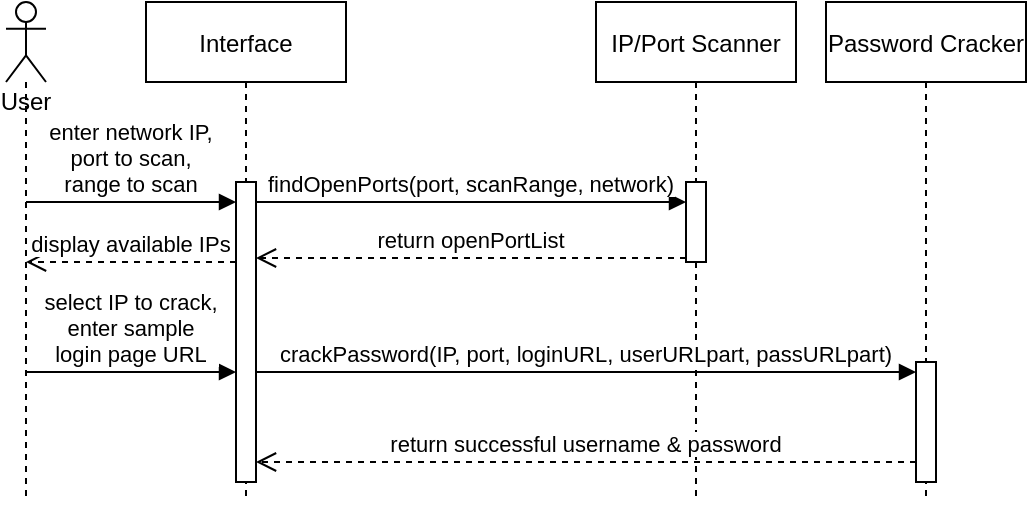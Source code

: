 <mxfile version="13.10.4" type="device"><diagram id="kgpKYQtTHZ0yAKxKKP6v" name="Page-1"><mxGraphModel dx="813" dy="409" grid="1" gridSize="10" guides="1" tooltips="1" connect="1" arrows="1" fold="1" page="1" pageScale="1" pageWidth="850" pageHeight="1100" math="0" shadow="0"><root><mxCell id="0"/><mxCell id="1" parent="0"/><mxCell id="3nuBFxr9cyL0pnOWT2aG-1" value="Interface" style="shape=umlLifeline;perimeter=lifelinePerimeter;container=1;collapsible=0;recursiveResize=0;rounded=0;shadow=0;strokeWidth=1;" parent="1" vertex="1"><mxGeometry x="100" y="80" width="100" height="250" as="geometry"/></mxCell><mxCell id="3nuBFxr9cyL0pnOWT2aG-2" value="" style="points=[];perimeter=orthogonalPerimeter;rounded=0;shadow=0;strokeWidth=1;" parent="3nuBFxr9cyL0pnOWT2aG-1" vertex="1"><mxGeometry x="45" y="90" width="10" height="150" as="geometry"/></mxCell><mxCell id="3nuBFxr9cyL0pnOWT2aG-5" value="IP/Port Scanner" style="shape=umlLifeline;perimeter=lifelinePerimeter;container=1;collapsible=0;recursiveResize=0;rounded=0;shadow=0;strokeWidth=1;" parent="1" vertex="1"><mxGeometry x="325" y="80" width="100" height="250" as="geometry"/></mxCell><mxCell id="3nuBFxr9cyL0pnOWT2aG-6" value="" style="points=[];perimeter=orthogonalPerimeter;rounded=0;shadow=0;strokeWidth=1;" parent="3nuBFxr9cyL0pnOWT2aG-5" vertex="1"><mxGeometry x="45" y="90" width="10" height="40" as="geometry"/></mxCell><mxCell id="3nuBFxr9cyL0pnOWT2aG-7" value="return openPortList" style="verticalAlign=bottom;endArrow=open;dashed=1;endSize=8;exitX=0;exitY=0.95;shadow=0;strokeWidth=1;" parent="1" source="3nuBFxr9cyL0pnOWT2aG-6" target="3nuBFxr9cyL0pnOWT2aG-2" edge="1"><mxGeometry relative="1" as="geometry"><mxPoint x="580" y="236" as="targetPoint"/></mxGeometry></mxCell><mxCell id="3nuBFxr9cyL0pnOWT2aG-8" value="findOpenPorts(port, scanRange, network)" style="verticalAlign=bottom;endArrow=block;shadow=0;strokeWidth=1;" parent="1" source="3nuBFxr9cyL0pnOWT2aG-2" target="3nuBFxr9cyL0pnOWT2aG-6" edge="1"><mxGeometry relative="1" as="geometry"><mxPoint x="580" y="160" as="sourcePoint"/><Array as="points"><mxPoint x="220" y="180"/></Array></mxGeometry></mxCell><mxCell id="5cAR5SdfCDaBOK1jeJhN-1" value="User" style="shape=umlLifeline;participant=umlActor;perimeter=lifelinePerimeter;whiteSpace=wrap;html=1;container=1;collapsible=0;recursiveResize=0;verticalAlign=top;spacingTop=36;outlineConnect=0;" vertex="1" parent="1"><mxGeometry x="30" y="80" width="20" height="250" as="geometry"/></mxCell><mxCell id="5cAR5SdfCDaBOK1jeJhN-2" value="Password Cracker" style="shape=umlLifeline;perimeter=lifelinePerimeter;container=1;collapsible=0;recursiveResize=0;rounded=0;shadow=0;strokeWidth=1;" vertex="1" parent="1"><mxGeometry x="440" y="80" width="100" height="250" as="geometry"/></mxCell><mxCell id="5cAR5SdfCDaBOK1jeJhN-3" value="" style="points=[];perimeter=orthogonalPerimeter;rounded=0;shadow=0;strokeWidth=1;" vertex="1" parent="5cAR5SdfCDaBOK1jeJhN-2"><mxGeometry x="45" y="180" width="10" height="60" as="geometry"/></mxCell><mxCell id="3nuBFxr9cyL0pnOWT2aG-3" value="enter network IP,&#10;port to scan,&#10;range to scan" style="verticalAlign=bottom;startArrow=none;endArrow=block;startSize=8;shadow=0;strokeWidth=1;startFill=0;" parent="1" target="3nuBFxr9cyL0pnOWT2aG-2" edge="1" source="5cAR5SdfCDaBOK1jeJhN-1"><mxGeometry relative="1" as="geometry"><mxPoint x="75" y="150" as="sourcePoint"/><Array as="points"><mxPoint x="80" y="180"/></Array></mxGeometry></mxCell><mxCell id="5cAR5SdfCDaBOK1jeJhN-4" value="display available IPs" style="verticalAlign=bottom;endArrow=open;dashed=1;endSize=8;shadow=0;strokeWidth=1;" edge="1" parent="1" source="3nuBFxr9cyL0pnOWT2aG-2" target="5cAR5SdfCDaBOK1jeJhN-1"><mxGeometry relative="1" as="geometry"><mxPoint x="155" y="218" as="targetPoint"/><mxPoint x="375" y="218" as="sourcePoint"/><Array as="points"><mxPoint x="80" y="210"/></Array></mxGeometry></mxCell><mxCell id="5cAR5SdfCDaBOK1jeJhN-5" value="select IP to crack,&#10;enter sample&#10;login page URL" style="verticalAlign=bottom;endArrow=block;shadow=0;strokeWidth=1;" edge="1" parent="1" source="5cAR5SdfCDaBOK1jeJhN-1" target="3nuBFxr9cyL0pnOWT2aG-2"><mxGeometry relative="1" as="geometry"><mxPoint x="165" y="190" as="sourcePoint"/><mxPoint x="380" y="190" as="targetPoint"/><Array as="points"><mxPoint x="90" y="265"/></Array></mxGeometry></mxCell><mxCell id="5cAR5SdfCDaBOK1jeJhN-6" value="crackPassword(IP, port, loginURL, userURLpart, passURLpart)" style="verticalAlign=bottom;endArrow=block;shadow=0;strokeWidth=1;" edge="1" parent="1" source="3nuBFxr9cyL0pnOWT2aG-2" target="5cAR5SdfCDaBOK1jeJhN-3"><mxGeometry relative="1" as="geometry"><mxPoint x="220.1" y="300" as="sourcePoint"/><mxPoint x="325" y="300" as="targetPoint"/><Array as="points"><mxPoint x="270" y="265"/></Array></mxGeometry></mxCell><mxCell id="5cAR5SdfCDaBOK1jeJhN-9" value="return successful username &amp; password" style="verticalAlign=bottom;endArrow=open;dashed=1;endSize=8;shadow=0;strokeWidth=1;" edge="1" parent="1" source="5cAR5SdfCDaBOK1jeJhN-3" target="3nuBFxr9cyL0pnOWT2aG-2"><mxGeometry relative="1" as="geometry"><mxPoint x="240" y="310" as="targetPoint"/><mxPoint x="455" y="310" as="sourcePoint"/><Array as="points"><mxPoint x="320" y="310"/></Array></mxGeometry></mxCell></root></mxGraphModel></diagram></mxfile>